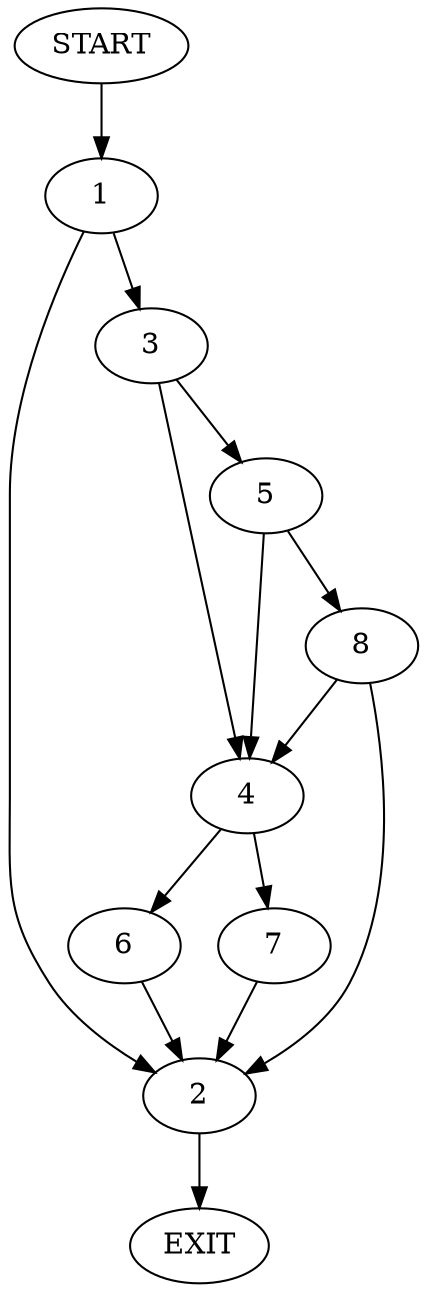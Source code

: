digraph {
0 [label="START"]
9 [label="EXIT"]
0 -> 1
1 -> 2
1 -> 3
2 -> 9
3 -> 4
3 -> 5
4 -> 6
4 -> 7
5 -> 8
5 -> 4
8 -> 2
8 -> 4
7 -> 2
6 -> 2
}
